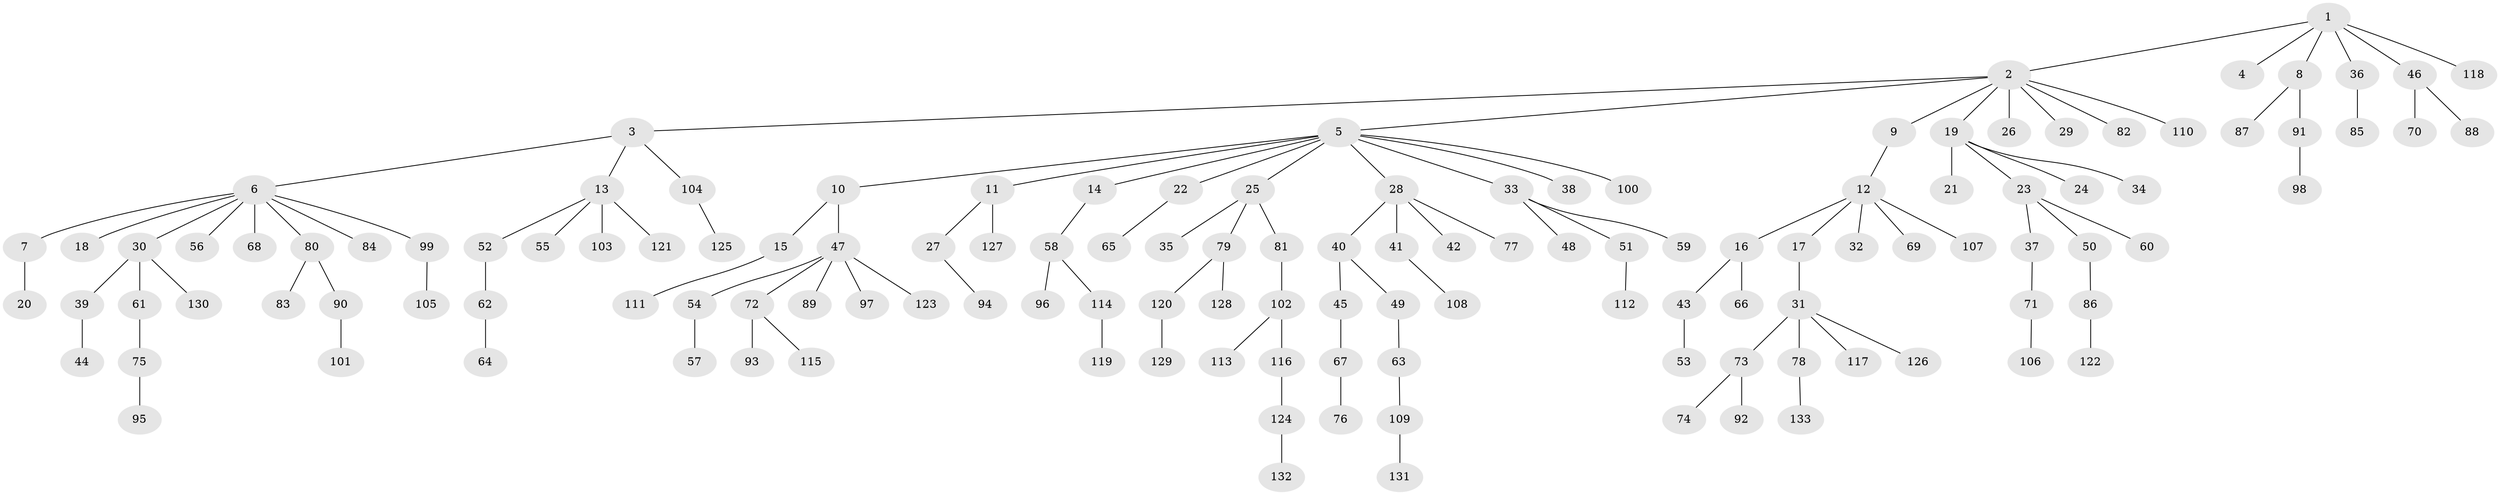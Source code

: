 // coarse degree distribution, {7: 0.01020408163265306, 17: 0.01020408163265306, 4: 0.061224489795918366, 1: 0.6020408163265306, 9: 0.01020408163265306, 2: 0.20408163265306123, 3: 0.061224489795918366, 5: 0.04081632653061224}
// Generated by graph-tools (version 1.1) at 2025/52/02/27/25 19:52:13]
// undirected, 133 vertices, 132 edges
graph export_dot {
graph [start="1"]
  node [color=gray90,style=filled];
  1;
  2;
  3;
  4;
  5;
  6;
  7;
  8;
  9;
  10;
  11;
  12;
  13;
  14;
  15;
  16;
  17;
  18;
  19;
  20;
  21;
  22;
  23;
  24;
  25;
  26;
  27;
  28;
  29;
  30;
  31;
  32;
  33;
  34;
  35;
  36;
  37;
  38;
  39;
  40;
  41;
  42;
  43;
  44;
  45;
  46;
  47;
  48;
  49;
  50;
  51;
  52;
  53;
  54;
  55;
  56;
  57;
  58;
  59;
  60;
  61;
  62;
  63;
  64;
  65;
  66;
  67;
  68;
  69;
  70;
  71;
  72;
  73;
  74;
  75;
  76;
  77;
  78;
  79;
  80;
  81;
  82;
  83;
  84;
  85;
  86;
  87;
  88;
  89;
  90;
  91;
  92;
  93;
  94;
  95;
  96;
  97;
  98;
  99;
  100;
  101;
  102;
  103;
  104;
  105;
  106;
  107;
  108;
  109;
  110;
  111;
  112;
  113;
  114;
  115;
  116;
  117;
  118;
  119;
  120;
  121;
  122;
  123;
  124;
  125;
  126;
  127;
  128;
  129;
  130;
  131;
  132;
  133;
  1 -- 2;
  1 -- 4;
  1 -- 8;
  1 -- 36;
  1 -- 46;
  1 -- 118;
  2 -- 3;
  2 -- 5;
  2 -- 9;
  2 -- 19;
  2 -- 26;
  2 -- 29;
  2 -- 82;
  2 -- 110;
  3 -- 6;
  3 -- 13;
  3 -- 104;
  5 -- 10;
  5 -- 11;
  5 -- 14;
  5 -- 22;
  5 -- 25;
  5 -- 28;
  5 -- 33;
  5 -- 38;
  5 -- 100;
  6 -- 7;
  6 -- 18;
  6 -- 30;
  6 -- 56;
  6 -- 68;
  6 -- 80;
  6 -- 84;
  6 -- 99;
  7 -- 20;
  8 -- 87;
  8 -- 91;
  9 -- 12;
  10 -- 15;
  10 -- 47;
  11 -- 27;
  11 -- 127;
  12 -- 16;
  12 -- 17;
  12 -- 32;
  12 -- 69;
  12 -- 107;
  13 -- 52;
  13 -- 55;
  13 -- 103;
  13 -- 121;
  14 -- 58;
  15 -- 111;
  16 -- 43;
  16 -- 66;
  17 -- 31;
  19 -- 21;
  19 -- 23;
  19 -- 24;
  19 -- 34;
  22 -- 65;
  23 -- 37;
  23 -- 50;
  23 -- 60;
  25 -- 35;
  25 -- 79;
  25 -- 81;
  27 -- 94;
  28 -- 40;
  28 -- 41;
  28 -- 42;
  28 -- 77;
  30 -- 39;
  30 -- 61;
  30 -- 130;
  31 -- 73;
  31 -- 78;
  31 -- 117;
  31 -- 126;
  33 -- 48;
  33 -- 51;
  33 -- 59;
  36 -- 85;
  37 -- 71;
  39 -- 44;
  40 -- 45;
  40 -- 49;
  41 -- 108;
  43 -- 53;
  45 -- 67;
  46 -- 70;
  46 -- 88;
  47 -- 54;
  47 -- 72;
  47 -- 89;
  47 -- 97;
  47 -- 123;
  49 -- 63;
  50 -- 86;
  51 -- 112;
  52 -- 62;
  54 -- 57;
  58 -- 96;
  58 -- 114;
  61 -- 75;
  62 -- 64;
  63 -- 109;
  67 -- 76;
  71 -- 106;
  72 -- 93;
  72 -- 115;
  73 -- 74;
  73 -- 92;
  75 -- 95;
  78 -- 133;
  79 -- 120;
  79 -- 128;
  80 -- 83;
  80 -- 90;
  81 -- 102;
  86 -- 122;
  90 -- 101;
  91 -- 98;
  99 -- 105;
  102 -- 113;
  102 -- 116;
  104 -- 125;
  109 -- 131;
  114 -- 119;
  116 -- 124;
  120 -- 129;
  124 -- 132;
}
